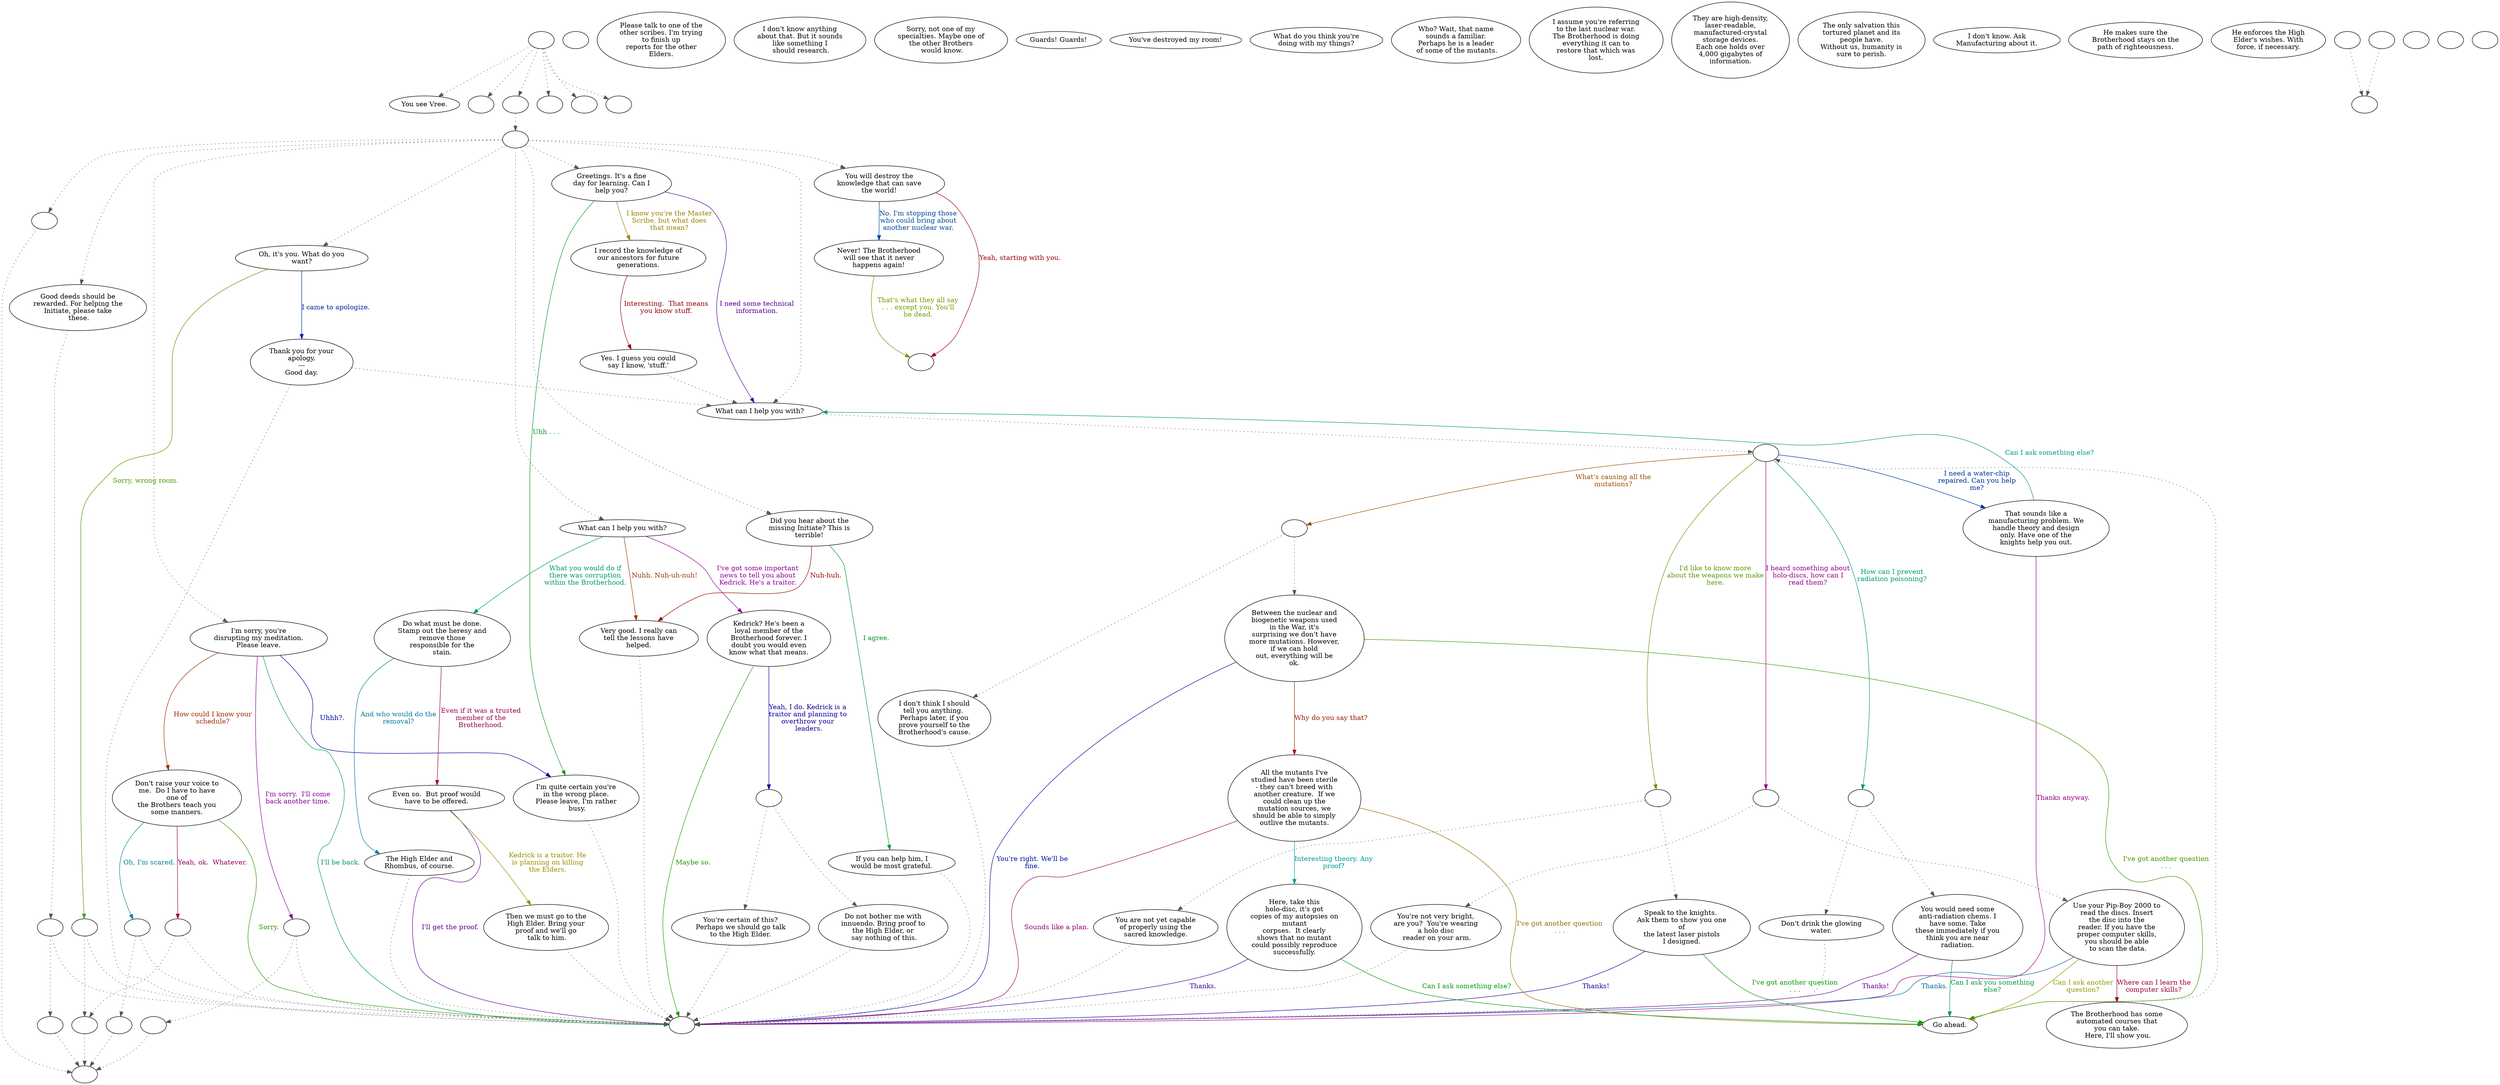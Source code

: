 digraph VREE {
  "start" [style=filled       fillcolor="#FFFFFF"       color="#000000"]
  "start" -> "look_at_p_proc" [style=dotted color="#555555"]
  "start" -> "pickup_p_proc" [style=dotted color="#555555"]
  "start" -> "talk_p_proc" [style=dotted color="#555555"]
  "start" -> "time_p_proc" [style=dotted color="#555555"]
  "start" -> "critter_p_proc" [style=dotted color="#555555"]
  "start" -> "destroy_p_proc" [style=dotted color="#555555"]
  "start" [label=""]
  "do_dialogue" [style=filled       fillcolor="#FFFFFF"       color="#000000"]
  "do_dialogue" -> "get_reaction" [style=dotted color="#555555"]
  "do_dialogue" -> "vree32" [style=dotted color="#555555"]
  "do_dialogue" -> "vree34" [style=dotted color="#555555"]
  "do_dialogue" -> "vree43" [style=dotted color="#555555"]
  "do_dialogue" -> "vree45" [style=dotted color="#555555"]
  "do_dialogue" -> "vree17" [style=dotted color="#555555"]
  "do_dialogue" -> "vree46" [style=dotted color="#555555"]
  "do_dialogue" -> "vree02" [style=dotted color="#555555"]
  "do_dialogue" -> "vree00" [style=dotted color="#555555"]
  "do_dialogue" [label=""]
  "vree_end" [style=filled       fillcolor="#FFFFFF"       color="#000000"]
  "vree_end" [label=""]
  "vreecbt" [style=filled       fillcolor="#FFFFFF"       color="#000000"]
  "vreecbt" [label=""]
  "vree00" [style=filled       fillcolor="#FFFFFF"       color="#000000"]
  "vree00" [label="I'm sorry, you're\ndisrupting my meditation.\nPlease leave."]
  "vree00" -> "vree00a" [label="I'm sorry.  I'll come\nback another time." color="#880099" fontcolor="#880099"]
  "vree00" -> "vree_end" [label="I'll be back." color="#00995B" fontcolor="#00995B"]
  "vree00" -> "vree01" [label="How could I know your\nschedule?" color="#992E00" fontcolor="#992E00"]
  "vree00" -> "vree31" [label="Uhhh?." color="#020099" fontcolor="#020099"]
  "vree01" [style=filled       fillcolor="#FFFFFF"       color="#000000"]
  "vree01" [label="Don't raise your voice to\nme.  Do I have to have\none of\nthe Brothers teach you\nsome manners."]
  "vree01" -> "vree_end" [label="Sorry." color="#2B9900" fontcolor="#2B9900"]
  "vree01" -> "vree01a" [label="Yeah, ok.  Whatever." color="#990057" fontcolor="#990057"]
  "vree01" -> "vree01b" [label="Oh, I'm scared." color="#008499" fontcolor="#008499"]
  "vree02" [style=filled       fillcolor="#FFFFFF"       color="#000000"]
  "vree02" [label="Greetings. It's a fine\nday for learning. Can I\nhelp you?"]
  "vree02" -> "vree03" [label="I know you're the Master\nScribe, but what does\nthat mean?" color="#998100" fontcolor="#998100"]
  "vree02" -> "vree17" [label="I need some technical\ninformation." color="#550099" fontcolor="#550099"]
  "vree02" -> "vree31" [label="Uhh . . ." color="#009928" fontcolor="#009928"]
  "vree03" [style=filled       fillcolor="#FFFFFF"       color="#000000"]
  "vree03" [label="I record the knowledge of\nour ancestors for future\ngenerations."]
  "vree03" -> "vree03a" [label="Interesting.  That means\nyou know stuff." color="#990005" fontcolor="#990005"]
  "vree03a" [style=filled       fillcolor="#FFFFFF"       color="#000000"]
  "vree03a" -> "vree17" [style=dotted color="#555555"]
  "vree03a" [label="Yes. I guess you could\nsay I know, 'stuff.'"]
  "vree17" [style=filled       fillcolor="#FFFFFF"       color="#000000"]
  "vree17" -> "vree17z" [style=dotted color="#555555"]
  "vree17" [label="What can I help you with?"]
  "vree17a" [style=filled       fillcolor="#FFFFFF"       color="#000000"]
  "vree17a" -> "vree17z" [style=dotted color="#555555"]
  "vree17a" [label="Go ahead."]
  "vree17z" [style=filled       fillcolor="#FFFFFF"       color="#000000"]
  "vree17z" [label=""]
  "vree17z" -> "vree48" [label="I need a water-chip\nrepaired. Can you help\nme?" color="#003199" fontcolor="#003199"]
  "vree17z" -> "branch01" [label="I'd like to know more\nabout the weapons we make\nhere." color="#5E9900" fontcolor="#5E9900"]
  "vree17z" -> "branch02" [label="I heard something about\nholo-discs, how can I\nread them?" color="#99008B" fontcolor="#99008B"]
  "vree17z" -> "branch03" [label="How can I prevent\nradiation poisoning?" color="#00997B" fontcolor="#00997B"]
  "vree17z" -> "branch04" [label="What's causing all the\nmutations?" color="#994E00" fontcolor="#994E00"]
  "vree18" [style=filled       fillcolor="#FFFFFF"       color="#000000"]
  "vree18" [label="Speak to the knights. \nAsk them to show you one\nof\nthe latest laser pistols\nI designed."]
  "vree18" -> "vree_end" [label="Thanks!" color="#210099" fontcolor="#210099"]
  "vree18" -> "vree17a" [label="I've got another question\n. . ." color="#0B9900" fontcolor="#0B9900"]
  "vree19" [style=filled       fillcolor="#FFFFFF"       color="#000000"]
  "vree19" -> "vree_end" [style=dotted color="#555555"]
  "vree19" [label="You are not yet capable\nof properly using the\nsacred knowledge."]
  "vree21" [style=filled       fillcolor="#FFFFFF"       color="#000000"]
  "vree21" [label="Use your Pip-Boy 2000 to\nread the discs. Insert\nthe disc into the\nreader. If you have the\nproper computer skills,\nyou should be able\n to scan the data."]
  "vree21" -> "vree22" [label="Where can I learn the\ncomputer skills?" color="#990038" fontcolor="#990038"]
  "vree21" -> "vree_end" [label="Thanks." color="#006599" fontcolor="#006599"]
  "vree21" -> "vree17a" [label="Can I ask another\nquestion?" color="#919900" fontcolor="#919900"]
  "vree22" [style=filled       fillcolor="#FFFFFF"       color="#000000"]
  "vree22" [label="The Brotherhood has some\nautomated courses that\nyou can take.\n Here, I'll show you."]
  "vree23" [style=filled       fillcolor="#FFFFFF"       color="#000000"]
  "vree23" [label=""]
  "vree24" [style=filled       fillcolor="#FFFFFF"       color="#000000"]
  "vree24" -> "vree_end" [style=dotted color="#555555"]
  "vree24" [label="You're not very bright,\nare you?  You're wearing\na holo disc\n reader on your arm."]
  "vree25" [style=filled       fillcolor="#FFFFFF"       color="#000000"]
  "vree25" [label="You would need some\nanti-radiation chems. I\nhave some. Take\nthese immediately if you\nthink you are near\nradiation."]
  "vree25" -> "vree_end" [label="Thanks!" color="#740099" fontcolor="#740099"]
  "vree25" -> "vree17a" [label="Can I ask you something\nelse?" color="#009948" fontcolor="#009948"]
  "vree26" [style=filled       fillcolor="#FFFFFF"       color="#000000"]
  "vree26" -> "vree_end" [style=dotted color="#555555"]
  "vree26" [label="Don't drink the glowing\nwater."]
  "vree27" [style=filled       fillcolor="#FFFFFF"       color="#000000"]
  "vree27" [label="Between the nuclear and\nbiogenetic weapons used\nin the War, it's\nsurprising we don't have\nmore mutations. However,\nif we can hold\nout, everything will be\nok."]
  "vree27" -> "vree28" [label="Why do you say that?" color="#991B00" fontcolor="#991B00"]
  "vree27" -> "vree_end" [label="You're right. We'll be\nfine." color="#001299" fontcolor="#001299"]
  "vree27" -> "vree17a" [label="I've got another question\n. . ." color="#3E9900" fontcolor="#3E9900"]
  "vree28" [style=filled       fillcolor="#FFFFFF"       color="#000000"]
  "vree28" [label="All the mutants I've\nstudied have been sterile\n- they can't breed with\nanother creature.  If we\ncould clean up the\nmutation sources, we\nshould be able to simply\noutlive the mutants."]
  "vree28" -> "vree_end" [label="Sounds like a plan." color="#99006B" fontcolor="#99006B"]
  "vree28" -> "vree29" [label="Interesting theory. Any\nproof?" color="#009899" fontcolor="#009899"]
  "vree28" -> "vree17a" [label="I've got another question\n. . ." color="#996E00" fontcolor="#996E00"]
  "vree29" [style=filled       fillcolor="#FFFFFF"       color="#000000"]
  "vree29" [label="Here, take this\nholo-disc, it's got\ncopies of my autopsies on\nmutant\ncorpses.  It clearly\nshows that no mutant\ncould possibly reproduce\nsuccessfully."]
  "vree29" -> "vree_end" [label="Thanks." color="#410099" fontcolor="#410099"]
  "vree29" -> "vree17a" [label="Can I ask something else?" color="#009914" fontcolor="#009914"]
  "vree30" [style=filled       fillcolor="#FFFFFF"       color="#000000"]
  "vree30" -> "vree_end" [style=dotted color="#555555"]
  "vree30" [label="I don't think I should\ntell you anything. \nPerhaps later, if you\nprove yourself to the\nBrotherhood's cause."]
  "vree31" [style=filled       fillcolor="#FFFFFF"       color="#000000"]
  "vree31" -> "vree_end" [style=dotted color="#555555"]
  "vree31" [label="I'm quite certain you're\nin the wrong place.\nPlease leave, I'm rather\n busy."]
  "vree32" [style=filled       fillcolor="#FFFFFF"       color="#000000"]
  "vree32" [label="You will destroy the\nknowledge that can save\nthe world!"]
  "vree32" -> "vreecbt" [label="Yeah, starting with you." color="#990018" fontcolor="#990018"]
  "vree32" -> "vree33" [label="No. I'm stopping those\nwho could bring about\nanother nuclear war." color="#004599" fontcolor="#004599"]
  "vree33" [style=filled       fillcolor="#FFFFFF"       color="#000000"]
  "vree33" [label="Never! The Brotherhood\nwill see that it never\nhappens again!"]
  "vree33" -> "vreecbt" [label="That's what they all say\n. . . except you. You'll\nbe dead." color="#729900" fontcolor="#729900"]
  "vree34" [style=filled       fillcolor="#FFFFFF"       color="#000000"]
  "vree34" [label="What can I help you with?"]
  "vree34" -> "vree36" [label="I've got some important\nnews to tell you about\nKedrick. He's a traitor." color="#940099" fontcolor="#940099"]
  "vree34" -> "vree39" [label="What you would do if\nthere was corruption\nwithin the Brotherhood." color="#009967" fontcolor="#009967"]
  "vree34" -> "vree35" [label="Nuhh. Nuh-uh-nuh!" color="#993B00" fontcolor="#993B00"]
  "vree35" [style=filled       fillcolor="#FFFFFF"       color="#000000"]
  "vree35" -> "vree_end" [style=dotted color="#555555"]
  "vree35" [label="Very good. I really can\ntell the lessons have\nhelped."]
  "vree36" [style=filled       fillcolor="#FFFFFF"       color="#000000"]
  "vree36" [label="Kedrick? He's been a\nloyal member of the\nBrotherhood forever. I\ndoubt you would even\nknow what that means."]
  "vree36" -> "vree36_1" [label="Yeah, I do. Kedrick is a\ntraitor and planning to\noverthrow your\n leaders." color="#0E0099" fontcolor="#0E0099"]
  "vree36" -> "vree_end" [label="Maybe so." color="#1F9900" fontcolor="#1F9900"]
  "vree36_1" [style=filled       fillcolor="#FFFFFF"       color="#000000"]
  "vree36_1" -> "vree37" [style=dotted color="#555555"]
  "vree36_1" -> "vree38" [style=dotted color="#555555"]
  "vree36_1" [label=""]
  "vree37" [style=filled       fillcolor="#FFFFFF"       color="#000000"]
  "vree37" -> "vree_end" [style=dotted color="#555555"]
  "vree37" [label="You're certain of this?\nPerhaps we should go talk\nto the High Elder."]
  "vree38" [style=filled       fillcolor="#FFFFFF"       color="#000000"]
  "vree38" -> "vree_end" [style=dotted color="#555555"]
  "vree38" [label="Do not bother me with\ninnuendo. Bring proof to\nthe High Elder, or\n say nothing of this."]
  "vree39" [style=filled       fillcolor="#FFFFFF"       color="#000000"]
  "vree39" [label="Do what must be done.\nStamp out the heresy and\nremove those\nresponsible for the\nstain."]
  "vree39" -> "vree40" [label="Even if it was a trusted\nmember of the\nBrotherhood." color="#99004B" fontcolor="#99004B"]
  "vree39" -> "vree42" [label="And who would do the\nremoval?" color="#007899" fontcolor="#007899"]
  "vree40" [style=filled       fillcolor="#FFFFFF"       color="#000000"]
  "vree40" [label="Even so.  But proof would\nhave to be offered."]
  "vree40" -> "vree41" [label="Kedrick is a traitor. He\nis planning on killing\nthe Elders." color="#998D00" fontcolor="#998D00"]
  "vree40" -> "vree_end" [label="I'll get the proof." color="#610099" fontcolor="#610099"]
  "vree41" [style=filled       fillcolor="#FFFFFF"       color="#000000"]
  "vree41" -> "vree_end" [style=dotted color="#555555"]
  "vree41" [label="Then we must go to the\nHigh Elder. Bring your\nproof and we'll go\n talk to him."]
  "vree42" [style=filled       fillcolor="#FFFFFF"       color="#000000"]
  "vree42" -> "vree_end" [style=dotted color="#555555"]
  "vree42" [label="The High Elder and\nRhombus, of course."]
  "vree43" [style=filled       fillcolor="#FFFFFF"       color="#000000"]
  "vree43" [label="Did you hear about the\nmissing Initiate? This is\nterrible!"]
  "vree43" -> "vree44" [label="I agree." color="#009934" fontcolor="#009934"]
  "vree43" -> "vree35" [label="Nuh-huh." color="#990700" fontcolor="#990700"]
  "vree44" [style=filled       fillcolor="#FFFFFF"       color="#000000"]
  "vree44" -> "vree_end" [style=dotted color="#555555"]
  "vree44" [label="If you can help him, I\nwould be most grateful."]
  "vree45" [style=filled       fillcolor="#FFFFFF"       color="#000000"]
  "vree45" -> "vree45a" [style=dotted color="#555555"]
  "vree45" [label="Good deeds should be\nrewarded. For helping the\nInitiate, please take\n these."]
  "vree46" [style=filled       fillcolor="#FFFFFF"       color="#000000"]
  "vree46" [label="Oh, it's you. What do you\nwant?"]
  "vree46" -> "vree47" [label="I came to apologize." color="#002599" fontcolor="#002599"]
  "vree46" -> "vree46a" [label="Sorry, wrong room." color="#529900" fontcolor="#529900"]
  "vree47" [style=filled       fillcolor="#FFFFFF"       color="#000000"]
  "vree47" -> "vree17" [style=dotted color="#555555"]
  "vree47" -> "vree_end" [style=dotted color="#555555"]
  "vree47" [label="Thank you for your\napology.\n---\nGood day."]
  "vree48" [style=filled       fillcolor="#FFFFFF"       color="#000000"]
  "vree48" [label="That sounds like a\nmanufacturing problem. We\nhandle theory and design\nonly. Have one of the\nknights help you out."]
  "vree48" -> "vree_end" [label="Thanks anyway." color="#99007F" fontcolor="#99007F"]
  "vree48" -> "vree17" [label="Can I ask something else?" color="#009987" fontcolor="#009987"]
  "vree200" [style=filled       fillcolor="#FFFFFF"       color="#000000"]
  "vree200" [label="Please talk to one of the\nother scribes. I'm trying\nto finish up\nreports for the other\nElders."]
  "vree201" [style=filled       fillcolor="#FFFFFF"       color="#000000"]
  "vree201" [label="I don't know anything\nabout that. But it sounds\nlike something I\n should research."]
  "vree202" [style=filled       fillcolor="#FFFFFF"       color="#000000"]
  "vree202" [label="Sorry, not one of my\nspecialties. Maybe one of\nthe other Brothers\n would know."]
  "vree203" [style=filled       fillcolor="#FFFFFF"       color="#000000"]
  "vree203" [label="Guards! Guards!"]
  "vree204" [style=filled       fillcolor="#FFFFFF"       color="#000000"]
  "vree204" [label="You've destroyed my room!"]
  "vree205" [style=filled       fillcolor="#FFFFFF"       color="#000000"]
  "vree205" [label="What do you think you're\ndoing with my things?"]
  "vree300" [style=filled       fillcolor="#FFFFFF"       color="#000000"]
  "vree300" [label="Who? Wait, that name\nsounds a familiar.\nPerhaps he is a leader\n of some of the mutants."]
  "vree301" [style=filled       fillcolor="#FFFFFF"       color="#000000"]
  "vree301" [label="I assume you're referring\nto the last nuclear war.\nThe Brotherhood is doing\neverything it can to\nrestore that which was\nlost."]
  "vree302" [style=filled       fillcolor="#FFFFFF"       color="#000000"]
  "vree302" [label="They are high-density,\nlaser-readable,\nmanufactured-crystal\nstorage devices.\nEach one holds over\n4,000 gigabytes of\ninformation."]
  "vree303" [style=filled       fillcolor="#FFFFFF"       color="#000000"]
  "vree303" [label="The only salvation this\ntortured planet and its\npeople have.\nWithout us, humanity is\nsure to perish."]
  "vree304" [style=filled       fillcolor="#FFFFFF"       color="#000000"]
  "vree304" [label="I don't know. Ask\nManufacturing about it."]
  "vree305" [style=filled       fillcolor="#FFFFFF"       color="#000000"]
  "vree305" [label="He makes sure the\nBrotherhood stays on the\npath of righteousness."]
  "vree306" [style=filled       fillcolor="#FFFFFF"       color="#000000"]
  "vree306" [label="He enforces the High\nElder's wishes. With\nforce, if necessary."]
  "branch01" [style=filled       fillcolor="#FFFFFF"       color="#000000"]
  "branch01" -> "vree18" [style=dotted color="#555555"]
  "branch01" -> "vree19" [style=dotted color="#555555"]
  "branch01" [label=""]
  "branch02" [style=filled       fillcolor="#FFFFFF"       color="#000000"]
  "branch02" -> "vree21" [style=dotted color="#555555"]
  "branch02" -> "vree24" [style=dotted color="#555555"]
  "branch02" [label=""]
  "branch03" [style=filled       fillcolor="#FFFFFF"       color="#000000"]
  "branch03" -> "vree25" [style=dotted color="#555555"]
  "branch03" -> "vree26" [style=dotted color="#555555"]
  "branch03" [label=""]
  "branch04" [style=filled       fillcolor="#FFFFFF"       color="#000000"]
  "branch04" -> "vree27" [style=dotted color="#555555"]
  "branch04" -> "vree30" [style=dotted color="#555555"]
  "branch04" [label=""]
  "vree00a" [style=filled       fillcolor="#FFFFFF"       color="#000000"]
  "vree00a" -> "UpReact" [style=dotted color="#555555"]
  "vree00a" -> "vree_end" [style=dotted color="#555555"]
  "vree00a" [label=""]
  "vree01a" [style=filled       fillcolor="#FFFFFF"       color="#000000"]
  "vree01a" -> "DownReact" [style=dotted color="#555555"]
  "vree01a" -> "vree_end" [style=dotted color="#555555"]
  "vree01a" [label=""]
  "vree01b" [style=filled       fillcolor="#FFFFFF"       color="#000000"]
  "vree01b" -> "BigDownReact" [style=dotted color="#555555"]
  "vree01b" -> "vree_end" [style=dotted color="#555555"]
  "vree01b" [label=""]
  "vree45a" [style=filled       fillcolor="#FFFFFF"       color="#000000"]
  "vree45a" -> "BigUpReact" [style=dotted color="#555555"]
  "vree45a" -> "vree_end" [style=dotted color="#555555"]
  "vree45a" [label=""]
  "vree46a" [style=filled       fillcolor="#FFFFFF"       color="#000000"]
  "vree46a" -> "DownReact" [style=dotted color="#555555"]
  "vree46a" -> "vree_end" [style=dotted color="#555555"]
  "vree46a" [label=""]
  "look_at_p_proc" [style=filled       fillcolor="#FFFFFF"       color="#000000"]
  "look_at_p_proc" [label="You see Vree."]
  "talk_p_proc" [style=filled       fillcolor="#FFFFFF"       color="#000000"]
  "talk_p_proc" -> "do_dialogue" [style=dotted color="#555555"]
  "talk_p_proc" [label=""]
  "time_p_proc" [style=filled       fillcolor="#FFFFFF"       color="#000000"]
  "time_p_proc" [label=""]
  "pickup_p_proc" [style=filled       fillcolor="#FFFFFF"       color="#000000"]
  "pickup_p_proc" [label=""]
  "critter_p_proc" [style=filled       fillcolor="#FFFFFF"       color="#000000"]
  "critter_p_proc" [label=""]
  "destroy_p_proc" [style=filled       fillcolor="#FFFFFF"       color="#000000"]
  "destroy_p_proc" [label=""]
  "get_reaction" [style=filled       fillcolor="#FFFFFF"       color="#000000"]
  "get_reaction" -> "ReactToLevel" [style=dotted color="#555555"]
  "get_reaction" [label=""]
  "ReactToLevel" [style=filled       fillcolor="#FFFFFF"       color="#000000"]
  "ReactToLevel" [label=""]
  "LevelToReact" [style=filled       fillcolor="#FFFFFF"       color="#000000"]
  "LevelToReact" [label=""]
  "UpReact" [style=filled       fillcolor="#FFFFFF"       color="#000000"]
  "UpReact" -> "ReactToLevel" [style=dotted color="#555555"]
  "UpReact" [label=""]
  "DownReact" [style=filled       fillcolor="#FFFFFF"       color="#000000"]
  "DownReact" -> "ReactToLevel" [style=dotted color="#555555"]
  "DownReact" [label=""]
  "BottomReact" [style=filled       fillcolor="#FFFFFF"       color="#000000"]
  "BottomReact" [label=""]
  "TopReact" [style=filled       fillcolor="#FFFFFF"       color="#000000"]
  "TopReact" [label=""]
  "BigUpReact" [style=filled       fillcolor="#FFFFFF"       color="#000000"]
  "BigUpReact" -> "ReactToLevel" [style=dotted color="#555555"]
  "BigUpReact" [label=""]
  "BigDownReact" [style=filled       fillcolor="#FFFFFF"       color="#000000"]
  "BigDownReact" -> "ReactToLevel" [style=dotted color="#555555"]
  "BigDownReact" [label=""]
  "UpReactLevel" [style=filled       fillcolor="#FFFFFF"       color="#000000"]
  "UpReactLevel" -> "LevelToReact" [style=dotted color="#555555"]
  "UpReactLevel" [label=""]
  "DownReactLevel" [style=filled       fillcolor="#FFFFFF"       color="#000000"]
  "DownReactLevel" -> "LevelToReact" [style=dotted color="#555555"]
  "DownReactLevel" [label=""]
  "Goodbyes" [style=filled       fillcolor="#FFFFFF"       color="#000000"]
  "Goodbyes" [label=""]
}